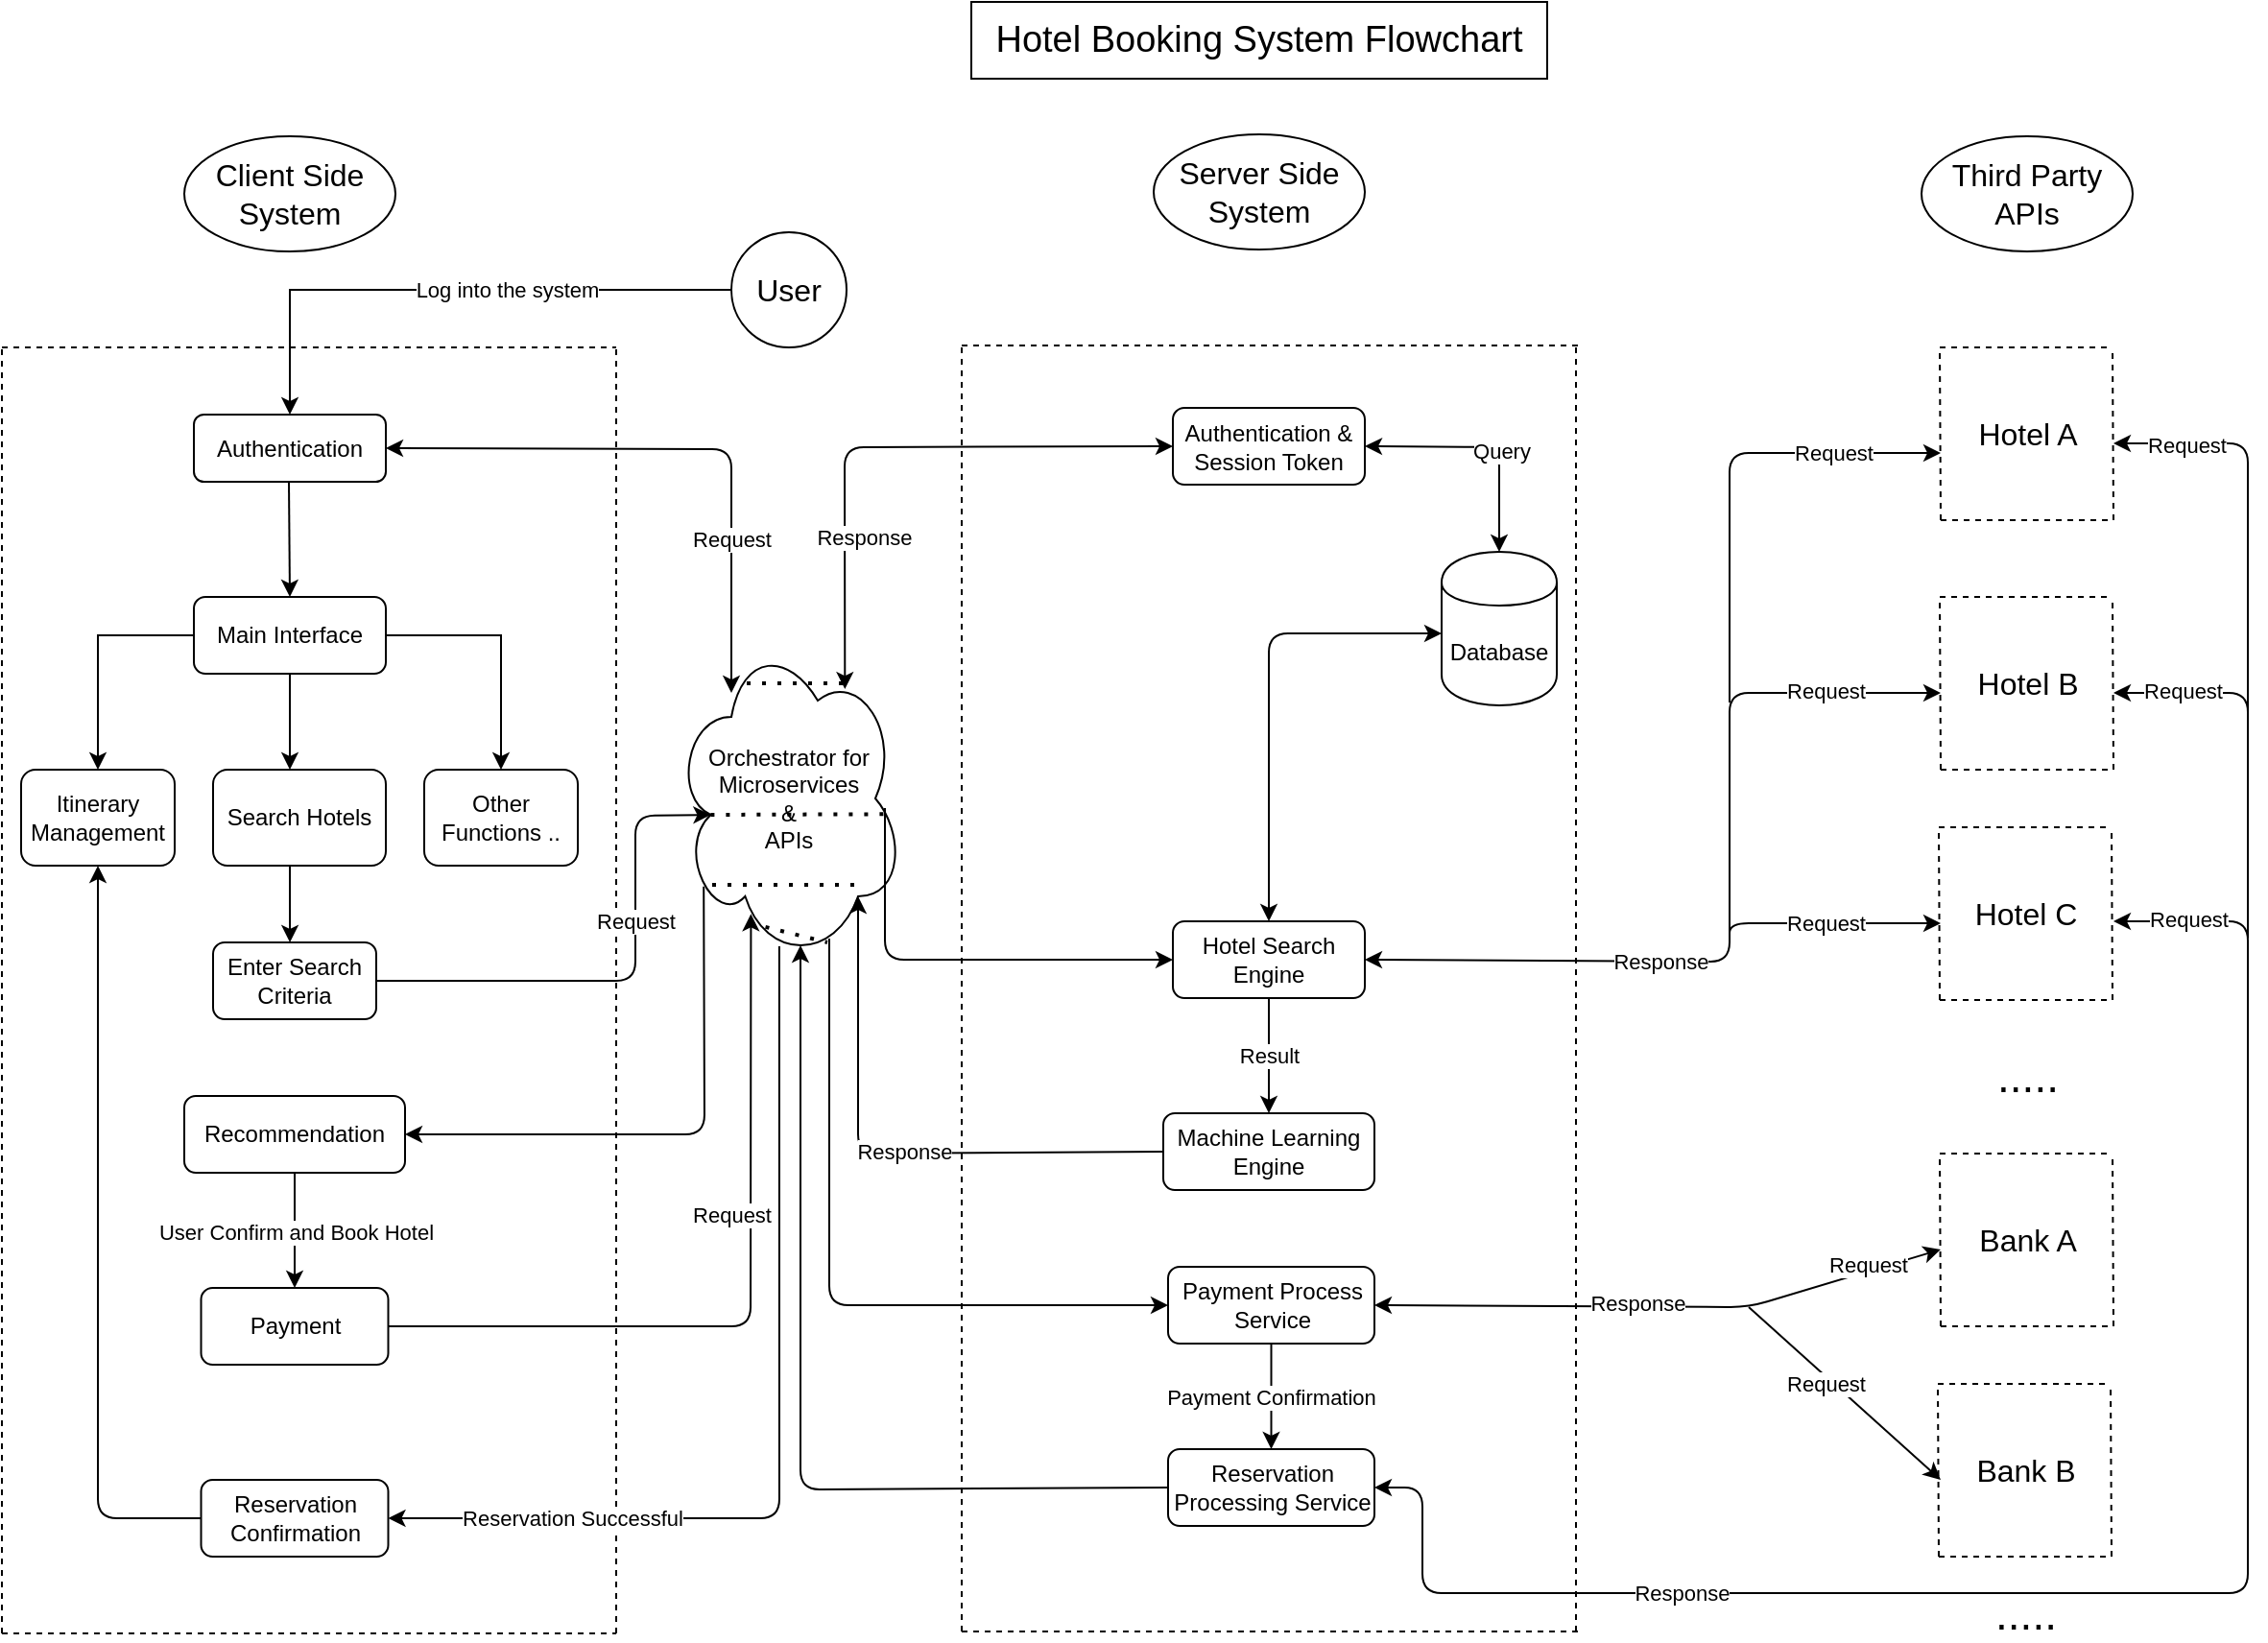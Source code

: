 <mxfile version="13.7.9" type="device"><diagram id="C5RBs43oDa-KdzZeNtuy" name="Page-1"><mxGraphModel dx="2350" dy="1118" grid="1" gridSize="10" guides="1" tooltips="1" connect="1" arrows="1" fold="1" page="1" pageScale="1" pageWidth="1600" pageHeight="900" math="0" shadow="0"><root><mxCell id="WIyWlLk6GJQsqaUBKTNV-0"/><mxCell id="WIyWlLk6GJQsqaUBKTNV-1" parent="WIyWlLk6GJQsqaUBKTNV-0"/><mxCell id="WIyWlLk6GJQsqaUBKTNV-3" value="Authentication" style="rounded=1;whiteSpace=wrap;html=1;fontSize=12;glass=0;strokeWidth=1;shadow=0;" parent="WIyWlLk6GJQsqaUBKTNV-1" vertex="1"><mxGeometry x="150" y="235" width="100" height="35" as="geometry"/></mxCell><mxCell id="CtbXdi-FVjKoiGoGQBOk-0" value="&lt;font style=&quot;font-size: 19px&quot;&gt;Hotel Booking System Flowchart&lt;/font&gt;" style="rounded=0;whiteSpace=wrap;html=1;" parent="WIyWlLk6GJQsqaUBKTNV-1" vertex="1"><mxGeometry x="555" y="20" width="300" height="40" as="geometry"/></mxCell><mxCell id="CtbXdi-FVjKoiGoGQBOk-13" style="edgeStyle=orthogonalEdgeStyle;rounded=0;orthogonalLoop=1;jettySize=auto;html=1;entryX=0.5;entryY=0;entryDx=0;entryDy=0;" parent="WIyWlLk6GJQsqaUBKTNV-1" source="CtbXdi-FVjKoiGoGQBOk-1" target="CtbXdi-FVjKoiGoGQBOk-4" edge="1"><mxGeometry relative="1" as="geometry"/></mxCell><mxCell id="CtbXdi-FVjKoiGoGQBOk-36" value="" style="edgeStyle=orthogonalEdgeStyle;rounded=0;orthogonalLoop=1;jettySize=auto;html=1;" parent="WIyWlLk6GJQsqaUBKTNV-1" source="CtbXdi-FVjKoiGoGQBOk-1" target="CtbXdi-FVjKoiGoGQBOk-35" edge="1"><mxGeometry relative="1" as="geometry"/></mxCell><mxCell id="CtbXdi-FVjKoiGoGQBOk-1" value="Main Interface" style="rounded=1;whiteSpace=wrap;html=1;" parent="WIyWlLk6GJQsqaUBKTNV-1" vertex="1"><mxGeometry x="150" y="330" width="100" height="40" as="geometry"/></mxCell><mxCell id="CtbXdi-FVjKoiGoGQBOk-3" value="Search Hotels" style="rounded=1;whiteSpace=wrap;html=1;" parent="WIyWlLk6GJQsqaUBKTNV-1" vertex="1"><mxGeometry x="160" y="420" width="90" height="50" as="geometry"/></mxCell><mxCell id="CtbXdi-FVjKoiGoGQBOk-4" value="Itinerary Management" style="rounded=1;whiteSpace=wrap;html=1;" parent="WIyWlLk6GJQsqaUBKTNV-1" vertex="1"><mxGeometry x="60" y="420" width="80" height="50" as="geometry"/></mxCell><mxCell id="CtbXdi-FVjKoiGoGQBOk-6" value="Enter Search Criteria" style="rounded=1;whiteSpace=wrap;html=1;" parent="WIyWlLk6GJQsqaUBKTNV-1" vertex="1"><mxGeometry x="160" y="510" width="85" height="40" as="geometry"/></mxCell><mxCell id="CtbXdi-FVjKoiGoGQBOk-7" value="" style="endArrow=classic;html=1;entryX=0.5;entryY=0;entryDx=0;entryDy=0;" parent="WIyWlLk6GJQsqaUBKTNV-1" target="CtbXdi-FVjKoiGoGQBOk-1" edge="1"><mxGeometry width="50" height="50" relative="1" as="geometry"><mxPoint x="199.5" y="270" as="sourcePoint"/><mxPoint x="200" y="320" as="targetPoint"/></mxGeometry></mxCell><mxCell id="CtbXdi-FVjKoiGoGQBOk-8" value="" style="endArrow=classic;html=1;" parent="WIyWlLk6GJQsqaUBKTNV-1" edge="1"><mxGeometry width="50" height="50" relative="1" as="geometry"><mxPoint x="200" y="370" as="sourcePoint"/><mxPoint x="200" y="420" as="targetPoint"/></mxGeometry></mxCell><mxCell id="CtbXdi-FVjKoiGoGQBOk-11" value="" style="endArrow=classic;html=1;entryX=0.471;entryY=0;entryDx=0;entryDy=0;entryPerimeter=0;" parent="WIyWlLk6GJQsqaUBKTNV-1" target="CtbXdi-FVjKoiGoGQBOk-6" edge="1"><mxGeometry width="50" height="50" relative="1" as="geometry"><mxPoint x="200" y="470" as="sourcePoint"/><mxPoint x="200" y="505" as="targetPoint"/></mxGeometry></mxCell><mxCell id="CtbXdi-FVjKoiGoGQBOk-16" value="Authentication &amp;amp; Session Token" style="whiteSpace=wrap;html=1;rounded=1;shadow=0;strokeWidth=1;glass=0;" parent="WIyWlLk6GJQsqaUBKTNV-1" vertex="1"><mxGeometry x="660" y="231.5" width="100" height="40" as="geometry"/></mxCell><mxCell id="CtbXdi-FVjKoiGoGQBOk-24" value="" style="edgeStyle=orthogonalEdgeStyle;rounded=0;orthogonalLoop=1;jettySize=auto;html=1;entryX=0.5;entryY=0;entryDx=0;entryDy=0;" parent="WIyWlLk6GJQsqaUBKTNV-1" source="CtbXdi-FVjKoiGoGQBOk-20" target="WIyWlLk6GJQsqaUBKTNV-3" edge="1"><mxGeometry relative="1" as="geometry"/></mxCell><mxCell id="CtbXdi-FVjKoiGoGQBOk-26" value="Log into the system" style="edgeLabel;html=1;align=center;verticalAlign=middle;resizable=0;points=[];" parent="CtbXdi-FVjKoiGoGQBOk-24" vertex="1" connectable="0"><mxGeometry x="-0.076" y="1" relative="1" as="geometry"><mxPoint x="19" y="-1" as="offset"/></mxGeometry></mxCell><mxCell id="CtbXdi-FVjKoiGoGQBOk-20" value="&lt;font style=&quot;font-size: 16px&quot;&gt;User&lt;/font&gt;" style="ellipse;whiteSpace=wrap;html=1;aspect=fixed;" parent="WIyWlLk6GJQsqaUBKTNV-1" vertex="1"><mxGeometry x="430" y="140" width="60" height="60" as="geometry"/></mxCell><mxCell id="CtbXdi-FVjKoiGoGQBOk-21" value="&lt;font style=&quot;font-size: 16px&quot;&gt;Client Side System&lt;/font&gt;" style="ellipse;whiteSpace=wrap;html=1;" parent="WIyWlLk6GJQsqaUBKTNV-1" vertex="1"><mxGeometry x="145" y="90" width="110" height="60" as="geometry"/></mxCell><mxCell id="CtbXdi-FVjKoiGoGQBOk-22" value="&lt;font style=&quot;font-size: 16px&quot;&gt;Server Side System&lt;/font&gt;" style="ellipse;whiteSpace=wrap;html=1;" parent="WIyWlLk6GJQsqaUBKTNV-1" vertex="1"><mxGeometry x="650" y="89" width="110" height="60" as="geometry"/></mxCell><mxCell id="CtbXdi-FVjKoiGoGQBOk-25" value="" style="endArrow=classic;startArrow=classic;html=1;exitX=1;exitY=0.5;exitDx=0;exitDy=0;" parent="WIyWlLk6GJQsqaUBKTNV-1" source="WIyWlLk6GJQsqaUBKTNV-3" edge="1"><mxGeometry width="50" height="50" relative="1" as="geometry"><mxPoint x="320" y="260" as="sourcePoint"/><mxPoint x="430" y="380" as="targetPoint"/><Array as="points"><mxPoint x="430" y="253"/></Array></mxGeometry></mxCell><mxCell id="CtbXdi-FVjKoiGoGQBOk-53" value="Request" style="edgeLabel;html=1;align=center;verticalAlign=middle;resizable=0;points=[];" parent="CtbXdi-FVjKoiGoGQBOk-25" vertex="1" connectable="0"><mxGeometry x="-0.354" relative="1" as="geometry"><mxPoint x="81" y="47.2" as="offset"/></mxGeometry></mxCell><mxCell id="CtbXdi-FVjKoiGoGQBOk-28" value="" style="endArrow=none;dashed=1;html=1;" parent="WIyWlLk6GJQsqaUBKTNV-1" edge="1"><mxGeometry width="50" height="50" relative="1" as="geometry"><mxPoint x="50" y="870" as="sourcePoint"/><mxPoint x="50" y="200" as="targetPoint"/></mxGeometry></mxCell><mxCell id="CtbXdi-FVjKoiGoGQBOk-29" value="" style="endArrow=none;dashed=1;html=1;" parent="WIyWlLk6GJQsqaUBKTNV-1" edge="1"><mxGeometry width="50" height="50" relative="1" as="geometry"><mxPoint x="50" y="200" as="sourcePoint"/><mxPoint x="370" y="200" as="targetPoint"/></mxGeometry></mxCell><mxCell id="CtbXdi-FVjKoiGoGQBOk-30" value="" style="endArrow=none;dashed=1;html=1;" parent="WIyWlLk6GJQsqaUBKTNV-1" edge="1"><mxGeometry width="50" height="50" relative="1" as="geometry"><mxPoint x="370" y="870" as="sourcePoint"/><mxPoint x="370" y="200" as="targetPoint"/></mxGeometry></mxCell><mxCell id="CtbXdi-FVjKoiGoGQBOk-31" value="" style="endArrow=none;dashed=1;html=1;" parent="WIyWlLk6GJQsqaUBKTNV-1" edge="1"><mxGeometry width="50" height="50" relative="1" as="geometry"><mxPoint x="550" y="869" as="sourcePoint"/><mxPoint x="550" y="199" as="targetPoint"/></mxGeometry></mxCell><mxCell id="CtbXdi-FVjKoiGoGQBOk-32" value="" style="endArrow=none;dashed=1;html=1;" parent="WIyWlLk6GJQsqaUBKTNV-1" edge="1"><mxGeometry width="50" height="50" relative="1" as="geometry"><mxPoint x="550" y="199" as="sourcePoint"/><mxPoint x="872.5" y="199" as="targetPoint"/></mxGeometry></mxCell><mxCell id="CtbXdi-FVjKoiGoGQBOk-33" value="" style="endArrow=none;dashed=1;html=1;" parent="WIyWlLk6GJQsqaUBKTNV-1" edge="1"><mxGeometry width="50" height="50" relative="1" as="geometry"><mxPoint x="870" y="869" as="sourcePoint"/><mxPoint x="870" y="199" as="targetPoint"/></mxGeometry></mxCell><mxCell id="CtbXdi-FVjKoiGoGQBOk-35" value="Other Functions .." style="whiteSpace=wrap;html=1;rounded=1;" parent="WIyWlLk6GJQsqaUBKTNV-1" vertex="1"><mxGeometry x="270" y="420" width="80" height="50" as="geometry"/></mxCell><mxCell id="CtbXdi-FVjKoiGoGQBOk-40" value="Database" style="shape=cylinder;whiteSpace=wrap;html=1;boundedLbl=1;backgroundOutline=1;rounded=1;shadow=0;strokeWidth=1;glass=0;" parent="WIyWlLk6GJQsqaUBKTNV-1" vertex="1"><mxGeometry x="800" y="306.5" width="60" height="80" as="geometry"/></mxCell><mxCell id="CtbXdi-FVjKoiGoGQBOk-45" value="" style="endArrow=classic;startArrow=classic;html=1;entryX=0.5;entryY=0;entryDx=0;entryDy=0;exitX=1;exitY=0.5;exitDx=0;exitDy=0;" parent="WIyWlLk6GJQsqaUBKTNV-1" source="CtbXdi-FVjKoiGoGQBOk-16" target="CtbXdi-FVjKoiGoGQBOk-40" edge="1"><mxGeometry width="50" height="50" relative="1" as="geometry"><mxPoint x="830" y="249" as="sourcePoint"/><mxPoint x="907" y="419" as="targetPoint"/><Array as="points"><mxPoint x="830" y="252"/></Array></mxGeometry></mxCell><mxCell id="CtbXdi-FVjKoiGoGQBOk-46" value="Query" style="edgeLabel;html=1;align=center;verticalAlign=middle;resizable=0;points=[];" parent="CtbXdi-FVjKoiGoGQBOk-45" vertex="1" connectable="0"><mxGeometry x="0.157" y="1" relative="1" as="geometry"><mxPoint as="offset"/></mxGeometry></mxCell><mxCell id="CtbXdi-FVjKoiGoGQBOk-49" value="Orchestrator for&lt;br&gt;Microservices&lt;br&gt;&amp;amp;&lt;br&gt;APIs" style="ellipse;shape=cloud;whiteSpace=wrap;html=1;" parent="WIyWlLk6GJQsqaUBKTNV-1" vertex="1"><mxGeometry x="400" y="350" width="120" height="170" as="geometry"/></mxCell><mxCell id="CtbXdi-FVjKoiGoGQBOk-50" value="" style="endArrow=classic;startArrow=classic;html=1;entryX=0;entryY=0.5;entryDx=0;entryDy=0;exitX=0.743;exitY=0.165;exitDx=0;exitDy=0;exitPerimeter=0;" parent="WIyWlLk6GJQsqaUBKTNV-1" source="CtbXdi-FVjKoiGoGQBOk-49" target="CtbXdi-FVjKoiGoGQBOk-16" edge="1"><mxGeometry width="50" height="50" relative="1" as="geometry"><mxPoint x="469" y="373" as="sourcePoint"/><mxPoint x="570" y="384.5" as="targetPoint"/><Array as="points"><mxPoint x="489" y="252"/></Array></mxGeometry></mxCell><mxCell id="CtbXdi-FVjKoiGoGQBOk-54" value="Response" style="edgeLabel;html=1;align=center;verticalAlign=middle;resizable=0;points=[];" parent="CtbXdi-FVjKoiGoGQBOk-50" vertex="1" connectable="0"><mxGeometry x="0.342" y="-2" relative="1" as="geometry"><mxPoint x="-63.86" y="45.2" as="offset"/></mxGeometry></mxCell><mxCell id="CtbXdi-FVjKoiGoGQBOk-52" value="" style="endArrow=none;dashed=1;html=1;dashPattern=1 3;strokeWidth=2;" parent="WIyWlLk6GJQsqaUBKTNV-1" edge="1"><mxGeometry width="50" height="50" relative="1" as="geometry"><mxPoint x="430" y="375" as="sourcePoint"/><mxPoint x="490" y="375" as="targetPoint"/></mxGeometry></mxCell><mxCell id="CtbXdi-FVjKoiGoGQBOk-55" value="&lt;span style=&quot;font-size: 16px&quot;&gt;Third Party APIs&lt;/span&gt;" style="ellipse;whiteSpace=wrap;html=1;" parent="WIyWlLk6GJQsqaUBKTNV-1" vertex="1"><mxGeometry x="1050" y="90" width="110" height="60" as="geometry"/></mxCell><mxCell id="CtbXdi-FVjKoiGoGQBOk-56" value="" style="endArrow=none;dashed=1;html=1;" parent="WIyWlLk6GJQsqaUBKTNV-1" edge="1"><mxGeometry width="50" height="50" relative="1" as="geometry"><mxPoint x="1060" y="290" as="sourcePoint"/><mxPoint x="1059.5" y="200" as="targetPoint"/></mxGeometry></mxCell><mxCell id="CtbXdi-FVjKoiGoGQBOk-57" value="" style="endArrow=none;dashed=1;html=1;" parent="WIyWlLk6GJQsqaUBKTNV-1" edge="1"><mxGeometry width="50" height="50" relative="1" as="geometry"><mxPoint x="1059.5" y="200" as="sourcePoint"/><mxPoint x="1149.5" y="200" as="targetPoint"/></mxGeometry></mxCell><mxCell id="CtbXdi-FVjKoiGoGQBOk-58" value="" style="endArrow=none;dashed=1;html=1;" parent="WIyWlLk6GJQsqaUBKTNV-1" edge="1"><mxGeometry width="50" height="50" relative="1" as="geometry"><mxPoint x="1150" y="290" as="sourcePoint"/><mxPoint x="1149.5" y="200" as="targetPoint"/></mxGeometry></mxCell><mxCell id="CtbXdi-FVjKoiGoGQBOk-60" value="" style="endArrow=none;dashed=1;html=1;" parent="WIyWlLk6GJQsqaUBKTNV-1" edge="1"><mxGeometry width="50" height="50" relative="1" as="geometry"><mxPoint x="1060" y="290" as="sourcePoint"/><mxPoint x="1150" y="290" as="targetPoint"/></mxGeometry></mxCell><mxCell id="CtbXdi-FVjKoiGoGQBOk-61" value="&lt;font style=&quot;font-size: 16px&quot;&gt;Hotel A&lt;/font&gt;" style="text;html=1;align=center;verticalAlign=middle;resizable=0;points=[];autosize=1;" parent="WIyWlLk6GJQsqaUBKTNV-1" vertex="1"><mxGeometry x="1069.5" y="235" width="70" height="20" as="geometry"/></mxCell><mxCell id="CtbXdi-FVjKoiGoGQBOk-62" value="" style="endArrow=none;dashed=1;html=1;" parent="WIyWlLk6GJQsqaUBKTNV-1" edge="1"><mxGeometry width="50" height="50" relative="1" as="geometry"><mxPoint x="1060" y="420" as="sourcePoint"/><mxPoint x="1059.5" y="330" as="targetPoint"/></mxGeometry></mxCell><mxCell id="CtbXdi-FVjKoiGoGQBOk-63" value="" style="endArrow=none;dashed=1;html=1;" parent="WIyWlLk6GJQsqaUBKTNV-1" edge="1"><mxGeometry width="50" height="50" relative="1" as="geometry"><mxPoint x="1059.5" y="330" as="sourcePoint"/><mxPoint x="1149.5" y="330" as="targetPoint"/></mxGeometry></mxCell><mxCell id="CtbXdi-FVjKoiGoGQBOk-64" value="" style="endArrow=none;dashed=1;html=1;" parent="WIyWlLk6GJQsqaUBKTNV-1" edge="1"><mxGeometry width="50" height="50" relative="1" as="geometry"><mxPoint x="1150" y="420" as="sourcePoint"/><mxPoint x="1149.5" y="330" as="targetPoint"/></mxGeometry></mxCell><mxCell id="CtbXdi-FVjKoiGoGQBOk-65" value="" style="endArrow=none;dashed=1;html=1;" parent="WIyWlLk6GJQsqaUBKTNV-1" edge="1"><mxGeometry width="50" height="50" relative="1" as="geometry"><mxPoint x="1060" y="420" as="sourcePoint"/><mxPoint x="1150" y="420" as="targetPoint"/></mxGeometry></mxCell><mxCell id="CtbXdi-FVjKoiGoGQBOk-66" value="&lt;font style=&quot;font-size: 16px&quot;&gt;Hotel B&lt;/font&gt;" style="text;html=1;align=center;verticalAlign=middle;resizable=0;points=[];autosize=1;" parent="WIyWlLk6GJQsqaUBKTNV-1" vertex="1"><mxGeometry x="1069.5" y="365" width="70" height="20" as="geometry"/></mxCell><mxCell id="CtbXdi-FVjKoiGoGQBOk-77" value="" style="endArrow=none;dashed=1;html=1;" parent="WIyWlLk6GJQsqaUBKTNV-1" edge="1"><mxGeometry width="50" height="50" relative="1" as="geometry"><mxPoint x="1059.5" y="540" as="sourcePoint"/><mxPoint x="1059" y="450" as="targetPoint"/></mxGeometry></mxCell><mxCell id="CtbXdi-FVjKoiGoGQBOk-78" value="" style="endArrow=none;dashed=1;html=1;" parent="WIyWlLk6GJQsqaUBKTNV-1" edge="1"><mxGeometry width="50" height="50" relative="1" as="geometry"><mxPoint x="1059" y="450" as="sourcePoint"/><mxPoint x="1149" y="450" as="targetPoint"/></mxGeometry></mxCell><mxCell id="CtbXdi-FVjKoiGoGQBOk-79" value="" style="endArrow=none;dashed=1;html=1;" parent="WIyWlLk6GJQsqaUBKTNV-1" edge="1"><mxGeometry width="50" height="50" relative="1" as="geometry"><mxPoint x="1149.5" y="540" as="sourcePoint"/><mxPoint x="1149" y="450" as="targetPoint"/></mxGeometry></mxCell><mxCell id="CtbXdi-FVjKoiGoGQBOk-80" value="" style="endArrow=none;dashed=1;html=1;" parent="WIyWlLk6GJQsqaUBKTNV-1" edge="1"><mxGeometry width="50" height="50" relative="1" as="geometry"><mxPoint x="1059.5" y="540" as="sourcePoint"/><mxPoint x="1149.5" y="540" as="targetPoint"/></mxGeometry></mxCell><mxCell id="CtbXdi-FVjKoiGoGQBOk-81" value="&lt;font style=&quot;font-size: 16px&quot;&gt;Hotel C&lt;/font&gt;" style="text;html=1;align=center;verticalAlign=middle;resizable=0;points=[];autosize=1;" parent="WIyWlLk6GJQsqaUBKTNV-1" vertex="1"><mxGeometry x="1069" y="485" width="70" height="20" as="geometry"/></mxCell><mxCell id="CtbXdi-FVjKoiGoGQBOk-83" value="&lt;font style=&quot;font-size: 23px&quot;&gt;.....&lt;/font&gt;" style="text;html=1;align=center;verticalAlign=middle;resizable=0;points=[];autosize=1;" parent="WIyWlLk6GJQsqaUBKTNV-1" vertex="1"><mxGeometry x="1080" y="570" width="50" height="20" as="geometry"/></mxCell><mxCell id="CtbXdi-FVjKoiGoGQBOk-84" value="Hotel Search Engine" style="whiteSpace=wrap;html=1;rounded=1;shadow=0;strokeWidth=1;glass=0;" parent="WIyWlLk6GJQsqaUBKTNV-1" vertex="1"><mxGeometry x="660" y="499" width="100" height="40" as="geometry"/></mxCell><mxCell id="CtbXdi-FVjKoiGoGQBOk-87" value="" style="endArrow=none;dashed=1;html=1;dashPattern=1 3;strokeWidth=2;entryX=0.91;entryY=0.548;entryDx=0;entryDy=0;entryPerimeter=0;exitX=0.16;exitY=0.55;exitDx=0;exitDy=0;exitPerimeter=0;" parent="WIyWlLk6GJQsqaUBKTNV-1" target="CtbXdi-FVjKoiGoGQBOk-49" edge="1" source="CtbXdi-FVjKoiGoGQBOk-49"><mxGeometry width="50" height="50" relative="1" as="geometry"><mxPoint x="420" y="428" as="sourcePoint"/><mxPoint x="475" y="434.5" as="targetPoint"/><Array as="points"/></mxGeometry></mxCell><mxCell id="CtbXdi-FVjKoiGoGQBOk-92" value="" style="endArrow=classic;startArrow=classic;html=1;exitX=1;exitY=0.5;exitDx=0;exitDy=0;" parent="WIyWlLk6GJQsqaUBKTNV-1" source="CtbXdi-FVjKoiGoGQBOk-84" edge="1"><mxGeometry width="50" height="50" relative="1" as="geometry"><mxPoint x="725" y="520" as="sourcePoint"/><mxPoint x="1060" y="500" as="targetPoint"/><Array as="points"><mxPoint x="950" y="520"/><mxPoint x="950" y="500"/></Array></mxGeometry></mxCell><mxCell id="CtbXdi-FVjKoiGoGQBOk-96" value="Response" style="edgeLabel;html=1;align=center;verticalAlign=middle;resizable=0;points=[];" parent="CtbXdi-FVjKoiGoGQBOk-92" vertex="1" connectable="0"><mxGeometry x="-0.041" relative="1" as="geometry"><mxPoint as="offset"/></mxGeometry></mxCell><mxCell id="CtbXdi-FVjKoiGoGQBOk-99" value="Request" style="edgeLabel;html=1;align=center;verticalAlign=middle;resizable=0;points=[];" parent="CtbXdi-FVjKoiGoGQBOk-92" vertex="1" connectable="0"><mxGeometry x="0.619" relative="1" as="geometry"><mxPoint x="1" as="offset"/></mxGeometry></mxCell><mxCell id="CtbXdi-FVjKoiGoGQBOk-94" value="" style="endArrow=classic;html=1;" parent="WIyWlLk6GJQsqaUBKTNV-1" edge="1"><mxGeometry width="50" height="50" relative="1" as="geometry"><mxPoint x="950" y="510" as="sourcePoint"/><mxPoint x="1060" y="380" as="targetPoint"/><Array as="points"><mxPoint x="950" y="380"/></Array></mxGeometry></mxCell><mxCell id="CtbXdi-FVjKoiGoGQBOk-98" value="Request" style="edgeLabel;html=1;align=center;verticalAlign=middle;resizable=0;points=[];" parent="CtbXdi-FVjKoiGoGQBOk-94" vertex="1" connectable="0"><mxGeometry x="0.502" y="1" relative="1" as="geometry"><mxPoint as="offset"/></mxGeometry></mxCell><mxCell id="CtbXdi-FVjKoiGoGQBOk-95" value="" style="endArrow=classic;html=1;" parent="WIyWlLk6GJQsqaUBKTNV-1" edge="1"><mxGeometry width="50" height="50" relative="1" as="geometry"><mxPoint x="950" y="385" as="sourcePoint"/><mxPoint x="1060" y="255" as="targetPoint"/><Array as="points"><mxPoint x="950" y="255"/></Array></mxGeometry></mxCell><mxCell id="CtbXdi-FVjKoiGoGQBOk-97" value="Request" style="edgeLabel;html=1;align=center;verticalAlign=middle;resizable=0;points=[];" parent="CtbXdi-FVjKoiGoGQBOk-95" vertex="1" connectable="0"><mxGeometry x="0.535" relative="1" as="geometry"><mxPoint as="offset"/></mxGeometry></mxCell><mxCell id="CtbXdi-FVjKoiGoGQBOk-102" value="" style="endArrow=classic;startArrow=classic;html=1;entryX=0;entryY=0.5;entryDx=0;entryDy=0;exitX=0.5;exitY=0;exitDx=0;exitDy=0;" parent="WIyWlLk6GJQsqaUBKTNV-1" source="CtbXdi-FVjKoiGoGQBOk-84" edge="1"><mxGeometry width="50" height="50" relative="1" as="geometry"><mxPoint x="649.16" y="477.95" as="sourcePoint"/><mxPoint x="800" y="349" as="targetPoint"/><Array as="points"><mxPoint x="710" y="349"/></Array></mxGeometry></mxCell><mxCell id="CtbXdi-FVjKoiGoGQBOk-104" value="Machine Learning Engine" style="rounded=1;whiteSpace=wrap;html=1;" parent="WIyWlLk6GJQsqaUBKTNV-1" vertex="1"><mxGeometry x="655" y="599" width="110" height="40" as="geometry"/></mxCell><mxCell id="CtbXdi-FVjKoiGoGQBOk-105" value="Result" style="endArrow=classic;html=1;entryX=0.5;entryY=0;entryDx=0;entryDy=0;exitX=0.5;exitY=1;exitDx=0;exitDy=0;" parent="WIyWlLk6GJQsqaUBKTNV-1" source="CtbXdi-FVjKoiGoGQBOk-84" target="CtbXdi-FVjKoiGoGQBOk-104" edge="1"><mxGeometry width="50" height="50" relative="1" as="geometry"><mxPoint x="480" y="619" as="sourcePoint"/><mxPoint x="530" y="569" as="targetPoint"/></mxGeometry></mxCell><mxCell id="CtbXdi-FVjKoiGoGQBOk-106" value="" style="endArrow=classic;html=1;exitX=1;exitY=0.5;exitDx=0;exitDy=0;entryX=0.16;entryY=0.55;entryDx=0;entryDy=0;entryPerimeter=0;" parent="WIyWlLk6GJQsqaUBKTNV-1" source="CtbXdi-FVjKoiGoGQBOk-6" target="CtbXdi-FVjKoiGoGQBOk-49" edge="1"><mxGeometry width="50" height="50" relative="1" as="geometry"><mxPoint x="440" y="620" as="sourcePoint"/><mxPoint x="490" y="570" as="targetPoint"/><Array as="points"><mxPoint x="380" y="530"/><mxPoint x="380" y="444"/></Array></mxGeometry></mxCell><mxCell id="CtbXdi-FVjKoiGoGQBOk-107" value="Request" style="edgeLabel;html=1;align=center;verticalAlign=middle;resizable=0;points=[];" parent="CtbXdi-FVjKoiGoGQBOk-106" vertex="1" connectable="0"><mxGeometry x="0.071" y="27" relative="1" as="geometry"><mxPoint x="27" y="-27" as="offset"/></mxGeometry></mxCell><mxCell id="CtbXdi-FVjKoiGoGQBOk-108" value="" style="endArrow=classic;html=1;entryX=0;entryY=0.5;entryDx=0;entryDy=0;" parent="WIyWlLk6GJQsqaUBKTNV-1" target="CtbXdi-FVjKoiGoGQBOk-84" edge="1"><mxGeometry width="50" height="50" relative="1" as="geometry"><mxPoint x="510" y="440" as="sourcePoint"/><mxPoint x="490" y="570" as="targetPoint"/><Array as="points"><mxPoint x="510" y="519"/></Array></mxGeometry></mxCell><mxCell id="CtbXdi-FVjKoiGoGQBOk-110" value="" style="endArrow=classic;html=1;exitX=0;exitY=0.5;exitDx=0;exitDy=0;entryX=0.8;entryY=0.8;entryDx=0;entryDy=0;entryPerimeter=0;" parent="WIyWlLk6GJQsqaUBKTNV-1" target="CtbXdi-FVjKoiGoGQBOk-49" edge="1" source="CtbXdi-FVjKoiGoGQBOk-104"><mxGeometry width="50" height="50" relative="1" as="geometry"><mxPoint x="650" y="620" as="sourcePoint"/><mxPoint x="476" y="480" as="targetPoint"/><Array as="points"><mxPoint x="496" y="620"/></Array></mxGeometry></mxCell><mxCell id="CtbXdi-FVjKoiGoGQBOk-114" value="Response" style="edgeLabel;html=1;align=center;verticalAlign=middle;resizable=0;points=[];" parent="CtbXdi-FVjKoiGoGQBOk-110" vertex="1" connectable="0"><mxGeometry x="-0.058" y="-29" relative="1" as="geometry"><mxPoint x="3.18" y="28.13" as="offset"/></mxGeometry></mxCell><mxCell id="CtbXdi-FVjKoiGoGQBOk-111" value="Recommendation" style="rounded=1;whiteSpace=wrap;html=1;" parent="WIyWlLk6GJQsqaUBKTNV-1" vertex="1"><mxGeometry x="145" y="590" width="115" height="40" as="geometry"/></mxCell><mxCell id="CtbXdi-FVjKoiGoGQBOk-112" value="" style="endArrow=classic;html=1;entryX=1;entryY=0.5;entryDx=0;entryDy=0;exitX=0.13;exitY=0.77;exitDx=0;exitDy=0;exitPerimeter=0;" parent="WIyWlLk6GJQsqaUBKTNV-1" source="CtbXdi-FVjKoiGoGQBOk-49" target="CtbXdi-FVjKoiGoGQBOk-111" edge="1"><mxGeometry width="50" height="50" relative="1" as="geometry"><mxPoint x="400" y="466" as="sourcePoint"/><mxPoint x="490" y="420" as="targetPoint"/><Array as="points"><mxPoint x="416" y="610"/></Array></mxGeometry></mxCell><mxCell id="CtbXdi-FVjKoiGoGQBOk-113" value="" style="endArrow=none;dashed=1;html=1;dashPattern=1 3;strokeWidth=2;" parent="WIyWlLk6GJQsqaUBKTNV-1" edge="1"><mxGeometry width="50" height="50" relative="1" as="geometry"><mxPoint x="420" y="480" as="sourcePoint"/><mxPoint x="500" y="480" as="targetPoint"/></mxGeometry></mxCell><mxCell id="CtbXdi-FVjKoiGoGQBOk-115" value="Payment" style="rounded=1;whiteSpace=wrap;html=1;" parent="WIyWlLk6GJQsqaUBKTNV-1" vertex="1"><mxGeometry x="153.75" y="690" width="97.5" height="40" as="geometry"/></mxCell><mxCell id="CtbXdi-FVjKoiGoGQBOk-116" value="" style="endArrow=classic;html=1;exitX=0.5;exitY=1;exitDx=0;exitDy=0;entryX=0.5;entryY=0;entryDx=0;entryDy=0;" parent="WIyWlLk6GJQsqaUBKTNV-1" source="CtbXdi-FVjKoiGoGQBOk-111" target="CtbXdi-FVjKoiGoGQBOk-115" edge="1"><mxGeometry width="50" height="50" relative="1" as="geometry"><mxPoint x="440" y="590" as="sourcePoint"/><mxPoint x="203" y="667" as="targetPoint"/></mxGeometry></mxCell><mxCell id="CtbXdi-FVjKoiGoGQBOk-118" value="User Confirm and Book Hotel" style="edgeLabel;html=1;align=center;verticalAlign=middle;resizable=0;points=[];" parent="CtbXdi-FVjKoiGoGQBOk-116" vertex="1" connectable="0"><mxGeometry x="0.024" relative="1" as="geometry"><mxPoint as="offset"/></mxGeometry></mxCell><mxCell id="CtbXdi-FVjKoiGoGQBOk-119" value="" style="endArrow=classic;html=1;exitX=1;exitY=0.5;exitDx=0;exitDy=0;entryX=0.335;entryY=0.854;entryDx=0;entryDy=0;entryPerimeter=0;" parent="WIyWlLk6GJQsqaUBKTNV-1" source="CtbXdi-FVjKoiGoGQBOk-115" target="CtbXdi-FVjKoiGoGQBOk-49" edge="1"><mxGeometry width="50" height="50" relative="1" as="geometry"><mxPoint x="255" y="540" as="sourcePoint"/><mxPoint x="440" y="510" as="targetPoint"/><Array as="points"><mxPoint x="440" y="710"/></Array></mxGeometry></mxCell><mxCell id="CtbXdi-FVjKoiGoGQBOk-120" value="Request" style="edgeLabel;html=1;align=center;verticalAlign=middle;resizable=0;points=[];" parent="CtbXdi-FVjKoiGoGQBOk-119" vertex="1" connectable="0"><mxGeometry x="0.071" y="27" relative="1" as="geometry"><mxPoint x="17.14" y="-30.84" as="offset"/></mxGeometry></mxCell><mxCell id="CtbXdi-FVjKoiGoGQBOk-121" value="Payment Process Service" style="rounded=1;whiteSpace=wrap;html=1;" parent="WIyWlLk6GJQsqaUBKTNV-1" vertex="1"><mxGeometry x="657.5" y="679" width="107.5" height="40" as="geometry"/></mxCell><mxCell id="CtbXdi-FVjKoiGoGQBOk-122" value="" style="endArrow=classic;html=1;entryX=0;entryY=0.5;entryDx=0;entryDy=0;" parent="WIyWlLk6GJQsqaUBKTNV-1" target="CtbXdi-FVjKoiGoGQBOk-121" edge="1"><mxGeometry width="50" height="50" relative="1" as="geometry"><mxPoint x="481" y="508" as="sourcePoint"/><mxPoint x="490" y="470" as="targetPoint"/><Array as="points"><mxPoint x="481" y="699"/></Array></mxGeometry></mxCell><mxCell id="CtbXdi-FVjKoiGoGQBOk-128" value="" style="endArrow=none;dashed=1;html=1;" parent="WIyWlLk6GJQsqaUBKTNV-1" edge="1"><mxGeometry width="50" height="50" relative="1" as="geometry"><mxPoint x="1060" y="710" as="sourcePoint"/><mxPoint x="1059.5" y="620" as="targetPoint"/></mxGeometry></mxCell><mxCell id="CtbXdi-FVjKoiGoGQBOk-129" value="" style="endArrow=none;dashed=1;html=1;" parent="WIyWlLk6GJQsqaUBKTNV-1" edge="1"><mxGeometry width="50" height="50" relative="1" as="geometry"><mxPoint x="1059.5" y="620" as="sourcePoint"/><mxPoint x="1149.5" y="620" as="targetPoint"/></mxGeometry></mxCell><mxCell id="CtbXdi-FVjKoiGoGQBOk-130" value="" style="endArrow=none;dashed=1;html=1;" parent="WIyWlLk6GJQsqaUBKTNV-1" edge="1"><mxGeometry width="50" height="50" relative="1" as="geometry"><mxPoint x="1150" y="710" as="sourcePoint"/><mxPoint x="1149.5" y="620" as="targetPoint"/></mxGeometry></mxCell><mxCell id="CtbXdi-FVjKoiGoGQBOk-131" value="" style="endArrow=none;dashed=1;html=1;" parent="WIyWlLk6GJQsqaUBKTNV-1" edge="1"><mxGeometry width="50" height="50" relative="1" as="geometry"><mxPoint x="1060" y="710" as="sourcePoint"/><mxPoint x="1150" y="710" as="targetPoint"/></mxGeometry></mxCell><mxCell id="CtbXdi-FVjKoiGoGQBOk-132" value="&lt;font style=&quot;font-size: 16px&quot;&gt;Bank A&lt;/font&gt;" style="text;html=1;align=center;verticalAlign=middle;resizable=0;points=[];autosize=1;" parent="WIyWlLk6GJQsqaUBKTNV-1" vertex="1"><mxGeometry x="1069.5" y="655" width="70" height="20" as="geometry"/></mxCell><mxCell id="CtbXdi-FVjKoiGoGQBOk-138" value="" style="endArrow=none;dashed=1;html=1;" parent="WIyWlLk6GJQsqaUBKTNV-1" edge="1"><mxGeometry width="50" height="50" relative="1" as="geometry"><mxPoint x="1059" y="830" as="sourcePoint"/><mxPoint x="1058.5" y="740" as="targetPoint"/></mxGeometry></mxCell><mxCell id="CtbXdi-FVjKoiGoGQBOk-139" value="" style="endArrow=none;dashed=1;html=1;" parent="WIyWlLk6GJQsqaUBKTNV-1" edge="1"><mxGeometry width="50" height="50" relative="1" as="geometry"><mxPoint x="1058.5" y="740" as="sourcePoint"/><mxPoint x="1148.5" y="740" as="targetPoint"/></mxGeometry></mxCell><mxCell id="CtbXdi-FVjKoiGoGQBOk-140" value="" style="endArrow=none;dashed=1;html=1;" parent="WIyWlLk6GJQsqaUBKTNV-1" edge="1"><mxGeometry width="50" height="50" relative="1" as="geometry"><mxPoint x="1149" y="830" as="sourcePoint"/><mxPoint x="1148.5" y="740" as="targetPoint"/></mxGeometry></mxCell><mxCell id="CtbXdi-FVjKoiGoGQBOk-141" value="" style="endArrow=none;dashed=1;html=1;" parent="WIyWlLk6GJQsqaUBKTNV-1" edge="1"><mxGeometry width="50" height="50" relative="1" as="geometry"><mxPoint x="1059" y="830" as="sourcePoint"/><mxPoint x="1149" y="830" as="targetPoint"/></mxGeometry></mxCell><mxCell id="CtbXdi-FVjKoiGoGQBOk-142" value="&lt;font style=&quot;font-size: 16px&quot;&gt;Bank B&lt;/font&gt;" style="text;html=1;align=center;verticalAlign=middle;resizable=0;points=[];autosize=1;" parent="WIyWlLk6GJQsqaUBKTNV-1" vertex="1"><mxGeometry x="1068.5" y="775" width="70" height="20" as="geometry"/></mxCell><mxCell id="CtbXdi-FVjKoiGoGQBOk-143" value="" style="endArrow=classic;startArrow=classic;html=1;exitX=1;exitY=0.5;exitDx=0;exitDy=0;" parent="WIyWlLk6GJQsqaUBKTNV-1" edge="1" source="CtbXdi-FVjKoiGoGQBOk-121"><mxGeometry width="50" height="50" relative="1" as="geometry"><mxPoint x="770" y="700" as="sourcePoint"/><mxPoint x="1060" y="670" as="targetPoint"/><Array as="points"><mxPoint x="960" y="700"/></Array></mxGeometry></mxCell><mxCell id="CtbXdi-FVjKoiGoGQBOk-144" value="" style="endArrow=classic;html=1;" parent="WIyWlLk6GJQsqaUBKTNV-1" edge="1"><mxGeometry width="50" height="50" relative="1" as="geometry"><mxPoint x="960" y="700" as="sourcePoint"/><mxPoint x="1060" y="790" as="targetPoint"/></mxGeometry></mxCell><mxCell id="CtbXdi-FVjKoiGoGQBOk-145" value="Request" style="edgeLabel;html=1;align=center;verticalAlign=middle;resizable=0;points=[];" parent="WIyWlLk6GJQsqaUBKTNV-1" vertex="1" connectable="0"><mxGeometry x="1020" y="510" as="geometry"><mxPoint x="2" y="168" as="offset"/></mxGeometry></mxCell><mxCell id="CtbXdi-FVjKoiGoGQBOk-146" value="Request" style="edgeLabel;html=1;align=center;verticalAlign=middle;resizable=0;points=[];" parent="WIyWlLk6GJQsqaUBKTNV-1" vertex="1" connectable="0"><mxGeometry x="1000" y="740" as="geometry"/></mxCell><mxCell id="CtbXdi-FVjKoiGoGQBOk-147" value="Response" style="edgeLabel;html=1;align=center;verticalAlign=middle;resizable=0;points=[];" parent="WIyWlLk6GJQsqaUBKTNV-1" vertex="1" connectable="0"><mxGeometry x="910" y="530" as="geometry"><mxPoint x="-8" y="168" as="offset"/></mxGeometry></mxCell><mxCell id="CtbXdi-FVjKoiGoGQBOk-148" value="&lt;font style=&quot;font-size: 23px&quot;&gt;.....&lt;/font&gt;" style="text;html=1;align=center;verticalAlign=middle;resizable=0;points=[];autosize=1;" parent="WIyWlLk6GJQsqaUBKTNV-1" vertex="1"><mxGeometry x="1078.5" y="850" width="50" height="20" as="geometry"/></mxCell><mxCell id="CtbXdi-FVjKoiGoGQBOk-149" value="Reservation Processing Service" style="rounded=1;whiteSpace=wrap;html=1;" parent="WIyWlLk6GJQsqaUBKTNV-1" vertex="1"><mxGeometry x="657.5" y="774" width="107.5" height="40" as="geometry"/></mxCell><mxCell id="CtbXdi-FVjKoiGoGQBOk-150" value="Payment Confirmation" style="endArrow=classic;html=1;exitX=0.5;exitY=1;exitDx=0;exitDy=0;entryX=0.5;entryY=0;entryDx=0;entryDy=0;" parent="WIyWlLk6GJQsqaUBKTNV-1" source="CtbXdi-FVjKoiGoGQBOk-121" edge="1" target="CtbXdi-FVjKoiGoGQBOk-149"><mxGeometry width="50" height="50" relative="1" as="geometry"><mxPoint x="711" y="729" as="sourcePoint"/><mxPoint x="711" y="769" as="targetPoint"/></mxGeometry></mxCell><mxCell id="CtbXdi-FVjKoiGoGQBOk-152" value="" style="endArrow=classic;startArrow=classic;html=1;exitX=1;exitY=0.5;exitDx=0;exitDy=0;" parent="WIyWlLk6GJQsqaUBKTNV-1" edge="1" source="CtbXdi-FVjKoiGoGQBOk-149"><mxGeometry width="50" height="50" relative="1" as="geometry"><mxPoint x="800" y="794" as="sourcePoint"/><mxPoint x="1150" y="499" as="targetPoint"/><Array as="points"><mxPoint x="790" y="794"/><mxPoint x="790" y="849"/><mxPoint x="1220" y="849"/><mxPoint x="1220" y="499"/></Array></mxGeometry></mxCell><mxCell id="CtbXdi-FVjKoiGoGQBOk-153" value="Response" style="edgeLabel;html=1;align=center;verticalAlign=middle;resizable=0;points=[];" parent="CtbXdi-FVjKoiGoGQBOk-152" vertex="1" connectable="0"><mxGeometry x="-0.041" relative="1" as="geometry"><mxPoint x="-231" as="offset"/></mxGeometry></mxCell><mxCell id="CtbXdi-FVjKoiGoGQBOk-155" value="" style="endArrow=classic;html=1;" parent="WIyWlLk6GJQsqaUBKTNV-1" edge="1"><mxGeometry width="50" height="50" relative="1" as="geometry"><mxPoint x="1220" y="500" as="sourcePoint"/><mxPoint x="1150" y="380" as="targetPoint"/><Array as="points"><mxPoint x="1220" y="510"/><mxPoint x="1220" y="500"/><mxPoint x="1220" y="380"/></Array></mxGeometry></mxCell><mxCell id="CtbXdi-FVjKoiGoGQBOk-156" value="" style="endArrow=classic;html=1;" parent="WIyWlLk6GJQsqaUBKTNV-1" edge="1"><mxGeometry width="50" height="50" relative="1" as="geometry"><mxPoint x="1220" y="390" as="sourcePoint"/><mxPoint x="1150" y="250" as="targetPoint"/><Array as="points"><mxPoint x="1220" y="250"/></Array></mxGeometry></mxCell><mxCell id="CtbXdi-FVjKoiGoGQBOk-157" value="Request" style="edgeLabel;html=1;align=center;verticalAlign=middle;resizable=0;points=[];" parent="WIyWlLk6GJQsqaUBKTNV-1" vertex="1" connectable="0"><mxGeometry x="1190" y="252.5" as="geometry"><mxPoint x="-2" y="-2" as="offset"/></mxGeometry></mxCell><mxCell id="CtbXdi-FVjKoiGoGQBOk-158" value="Request" style="edgeLabel;html=1;align=center;verticalAlign=middle;resizable=0;points=[];" parent="WIyWlLk6GJQsqaUBKTNV-1" vertex="1" connectable="0"><mxGeometry x="1190" y="375" as="geometry"><mxPoint x="-4" y="4" as="offset"/></mxGeometry></mxCell><mxCell id="CtbXdi-FVjKoiGoGQBOk-159" value="Request" style="edgeLabel;html=1;align=center;verticalAlign=middle;resizable=0;points=[];" parent="WIyWlLk6GJQsqaUBKTNV-1" vertex="1" connectable="0"><mxGeometry x="1210" y="385" as="geometry"><mxPoint x="-21" y="113" as="offset"/></mxGeometry></mxCell><mxCell id="CtbXdi-FVjKoiGoGQBOk-160" value="" style="endArrow=none;dashed=1;html=1;" parent="WIyWlLk6GJQsqaUBKTNV-1" edge="1"><mxGeometry width="50" height="50" relative="1" as="geometry"><mxPoint x="550" y="869" as="sourcePoint"/><mxPoint x="872.5" y="869" as="targetPoint"/></mxGeometry></mxCell><mxCell id="CtbXdi-FVjKoiGoGQBOk-164" value="Reservation&lt;br&gt;Confirmation" style="rounded=1;whiteSpace=wrap;html=1;" parent="WIyWlLk6GJQsqaUBKTNV-1" vertex="1"><mxGeometry x="153.75" y="790" width="97.5" height="40" as="geometry"/></mxCell><mxCell id="CtbXdi-FVjKoiGoGQBOk-169" value="" style="endArrow=none;dashed=1;html=1;" parent="WIyWlLk6GJQsqaUBKTNV-1" edge="1"><mxGeometry width="50" height="50" relative="1" as="geometry"><mxPoint x="50" y="870" as="sourcePoint"/><mxPoint x="370" y="870" as="targetPoint"/></mxGeometry></mxCell><mxCell id="CtbXdi-FVjKoiGoGQBOk-170" value="" style="endArrow=classic;html=1;exitX=0;exitY=0.5;exitDx=0;exitDy=0;entryX=0.5;entryY=1;entryDx=0;entryDy=0;" parent="WIyWlLk6GJQsqaUBKTNV-1" source="CtbXdi-FVjKoiGoGQBOk-164" target="CtbXdi-FVjKoiGoGQBOk-4" edge="1"><mxGeometry width="50" height="50" relative="1" as="geometry"><mxPoint x="75" y="795" as="sourcePoint"/><mxPoint x="125" y="745" as="targetPoint"/><Array as="points"><mxPoint x="100" y="810"/></Array></mxGeometry></mxCell><mxCell id="sni0u7LaJ1S7bzTUrPpx-0" value="" style="endArrow=classic;html=1;entryX=0.55;entryY=0.95;entryDx=0;entryDy=0;entryPerimeter=0;exitX=0;exitY=0.5;exitDx=0;exitDy=0;" edge="1" parent="WIyWlLk6GJQsqaUBKTNV-1" source="CtbXdi-FVjKoiGoGQBOk-149" target="CtbXdi-FVjKoiGoGQBOk-49"><mxGeometry width="50" height="50" relative="1" as="geometry"><mxPoint x="470" y="600" as="sourcePoint"/><mxPoint x="520" y="550" as="targetPoint"/><Array as="points"><mxPoint x="466" y="795"/></Array></mxGeometry></mxCell><mxCell id="sni0u7LaJ1S7bzTUrPpx-1" value="" style="endArrow=classic;html=1;entryX=1;entryY=0.5;entryDx=0;entryDy=0;exitX=0.458;exitY=0.953;exitDx=0;exitDy=0;exitPerimeter=0;" edge="1" parent="WIyWlLk6GJQsqaUBKTNV-1" source="CtbXdi-FVjKoiGoGQBOk-49" target="CtbXdi-FVjKoiGoGQBOk-164"><mxGeometry width="50" height="50" relative="1" as="geometry"><mxPoint x="470" y="600" as="sourcePoint"/><mxPoint x="520" y="550" as="targetPoint"/><Array as="points"><mxPoint x="455" y="810"/></Array></mxGeometry></mxCell><mxCell id="sni0u7LaJ1S7bzTUrPpx-3" value="Reservation Successful" style="edgeLabel;html=1;align=center;verticalAlign=middle;resizable=0;points=[];" vertex="1" connectable="0" parent="sni0u7LaJ1S7bzTUrPpx-1"><mxGeometry x="0.279" y="-83" relative="1" as="geometry"><mxPoint x="-85.11" y="83" as="offset"/></mxGeometry></mxCell><mxCell id="sni0u7LaJ1S7bzTUrPpx-2" value="" style="endArrow=none;dashed=1;html=1;dashPattern=1 3;strokeWidth=2;" edge="1" parent="WIyWlLk6GJQsqaUBKTNV-1"><mxGeometry width="50" height="50" relative="1" as="geometry"><mxPoint x="440" y="500" as="sourcePoint"/><mxPoint x="480" y="510" as="targetPoint"/><Array as="points"><mxPoint x="480" y="510"/></Array></mxGeometry></mxCell></root></mxGraphModel></diagram></mxfile>